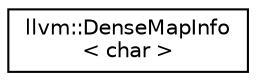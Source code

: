 digraph "Graphical Class Hierarchy"
{
  edge [fontname="Helvetica",fontsize="10",labelfontname="Helvetica",labelfontsize="10"];
  node [fontname="Helvetica",fontsize="10",shape=record];
  rankdir="LR";
  Node1 [label="llvm::DenseMapInfo\l\< char \>",height=0.2,width=0.4,color="black", fillcolor="white", style="filled",URL="$structllvm_1_1DenseMapInfo_3_01char_01_4.html"];
}
